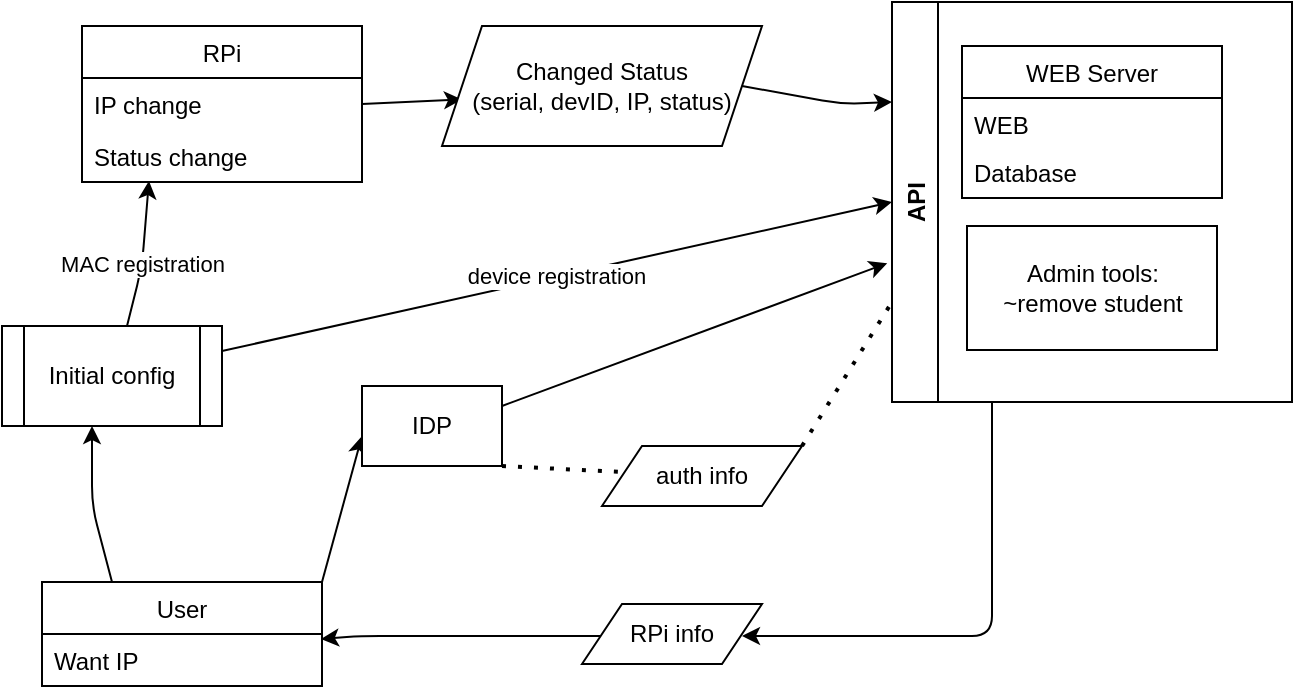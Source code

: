 <mxfile version="14.7.1" type="device"><diagram id="d38i7ee1peqGZB1X6DBf" name="Page-1"><mxGraphModel dx="1422" dy="795" grid="1" gridSize="10" guides="1" tooltips="1" connect="1" arrows="1" fold="1" page="1" pageScale="1" pageWidth="850" pageHeight="1100" math="0" shadow="0"><root><mxCell id="0"/><mxCell id="1" parent="0"/><mxCell id="41M3xUBf-qOlxRfmVNXJ-1" value="RPi" style="swimlane;fontStyle=0;childLayout=stackLayout;horizontal=1;startSize=26;horizontalStack=0;resizeParent=1;resizeParentMax=0;resizeLast=0;collapsible=1;marginBottom=0;" parent="1" vertex="1"><mxGeometry x="110" y="110" width="140" height="78" as="geometry"/></mxCell><mxCell id="41M3xUBf-qOlxRfmVNXJ-2" value="IP change" style="text;strokeColor=none;fillColor=none;align=left;verticalAlign=top;spacingLeft=4;spacingRight=4;overflow=hidden;rotatable=0;points=[[0,0.5],[1,0.5]];portConstraint=eastwest;" parent="41M3xUBf-qOlxRfmVNXJ-1" vertex="1"><mxGeometry y="26" width="140" height="26" as="geometry"/></mxCell><mxCell id="41M3xUBf-qOlxRfmVNXJ-3" value="Status change" style="text;strokeColor=none;fillColor=none;align=left;verticalAlign=top;spacingLeft=4;spacingRight=4;overflow=hidden;rotatable=0;points=[[0,0.5],[1,0.5]];portConstraint=eastwest;" parent="41M3xUBf-qOlxRfmVNXJ-1" vertex="1"><mxGeometry y="52" width="140" height="26" as="geometry"/></mxCell><mxCell id="41M3xUBf-qOlxRfmVNXJ-5" value="User" style="swimlane;fontStyle=0;childLayout=stackLayout;horizontal=1;startSize=26;horizontalStack=0;resizeParent=1;resizeParentMax=0;resizeLast=0;collapsible=1;marginBottom=0;" parent="1" vertex="1"><mxGeometry x="90" y="388" width="140" height="52" as="geometry"/></mxCell><mxCell id="41M3xUBf-qOlxRfmVNXJ-6" value="Want IP" style="text;strokeColor=none;fillColor=none;align=left;verticalAlign=top;spacingLeft=4;spacingRight=4;overflow=hidden;rotatable=0;points=[[0,0.5],[1,0.5]];portConstraint=eastwest;" parent="41M3xUBf-qOlxRfmVNXJ-5" vertex="1"><mxGeometry y="26" width="140" height="26" as="geometry"/></mxCell><mxCell id="57mTGBbrwKCQ7Jde2WUg-2" value="" style="endArrow=classic;html=1;entryX=1;entryY=0.5;entryDx=0;entryDy=0;exitX=0.25;exitY=1;exitDx=0;exitDy=0;" edge="1" parent="1" source="57mTGBbrwKCQ7Jde2WUg-15"><mxGeometry width="50" height="50" relative="1" as="geometry"><mxPoint x="400" y="430" as="sourcePoint"/><mxPoint x="440" y="415" as="targetPoint"/><Array as="points"><mxPoint x="565" y="415"/></Array></mxGeometry></mxCell><mxCell id="57mTGBbrwKCQ7Jde2WUg-3" value="" style="endArrow=classic;html=1;exitX=1;exitY=0.5;exitDx=0;exitDy=0;entryX=0;entryY=0.5;entryDx=0;entryDy=0;" edge="1" parent="1" source="41M3xUBf-qOlxRfmVNXJ-2"><mxGeometry width="50" height="50" relative="1" as="geometry"><mxPoint x="280" y="110" as="sourcePoint"/><mxPoint x="300" y="146.75" as="targetPoint"/></mxGeometry></mxCell><mxCell id="57mTGBbrwKCQ7Jde2WUg-4" value="" style="endArrow=classic;html=1;exitX=0;exitY=0.5;exitDx=0;exitDy=0;entryX=0.996;entryY=0.096;entryDx=0;entryDy=0;entryPerimeter=0;" edge="1" parent="1" target="41M3xUBf-qOlxRfmVNXJ-6"><mxGeometry width="50" height="50" relative="1" as="geometry"><mxPoint x="370" y="415" as="sourcePoint"/><mxPoint x="450" y="380" as="targetPoint"/><Array as="points"><mxPoint x="310" y="415"/><mxPoint x="249" y="415"/></Array></mxGeometry></mxCell><mxCell id="57mTGBbrwKCQ7Jde2WUg-5" value="" style="endArrow=classic;html=1;entryX=0;entryY=0.25;entryDx=0;entryDy=0;exitX=1;exitY=0.5;exitDx=0;exitDy=0;" edge="1" parent="1" source="57mTGBbrwKCQ7Jde2WUg-17" target="57mTGBbrwKCQ7Jde2WUg-15"><mxGeometry width="50" height="50" relative="1" as="geometry"><mxPoint x="440" y="146.75" as="sourcePoint"/><mxPoint x="450" y="380" as="targetPoint"/><Array as="points"><mxPoint x="490" y="149"/></Array></mxGeometry></mxCell><mxCell id="57mTGBbrwKCQ7Jde2WUg-6" value="" style="endArrow=classic;html=1;entryX=0;entryY=0.5;entryDx=0;entryDy=0;exitX=1;exitY=0;exitDx=0;exitDy=0;" edge="1" parent="1" source="41M3xUBf-qOlxRfmVNXJ-5"><mxGeometry width="50" height="50" relative="1" as="geometry"><mxPoint x="250" y="310" as="sourcePoint"/><mxPoint x="250" y="315" as="targetPoint"/><Array as="points"/></mxGeometry></mxCell><mxCell id="57mTGBbrwKCQ7Jde2WUg-9" value="" style="endArrow=classic;html=1;exitX=1;exitY=0.25;exitDx=0;exitDy=0;entryX=-0.012;entryY=0.653;entryDx=0;entryDy=0;entryPerimeter=0;" edge="1" parent="1" source="57mTGBbrwKCQ7Jde2WUg-19" target="57mTGBbrwKCQ7Jde2WUg-15"><mxGeometry width="50" height="50" relative="1" as="geometry"><mxPoint x="330" y="302.5" as="sourcePoint"/><mxPoint x="400" y="300" as="targetPoint"/></mxGeometry></mxCell><mxCell id="57mTGBbrwKCQ7Jde2WUg-11" value="" style="endArrow=classic;html=1;exitX=0.25;exitY=0;exitDx=0;exitDy=0;entryX=0.25;entryY=1;entryDx=0;entryDy=0;" edge="1" parent="1" source="41M3xUBf-qOlxRfmVNXJ-5"><mxGeometry width="50" height="50" relative="1" as="geometry"><mxPoint x="400" y="420" as="sourcePoint"/><mxPoint x="115" y="310" as="targetPoint"/><Array as="points"><mxPoint x="115" y="350"/></Array></mxGeometry></mxCell><mxCell id="57mTGBbrwKCQ7Jde2WUg-12" value="MAC registration" style="endArrow=classic;html=1;exitX=0.5;exitY=0;exitDx=0;exitDy=0;entryX=0.239;entryY=0.981;entryDx=0;entryDy=0;entryPerimeter=0;" edge="1" parent="1" target="41M3xUBf-qOlxRfmVNXJ-3"><mxGeometry width="50" height="50" relative="1" as="geometry"><mxPoint x="130" y="270" as="sourcePoint"/><mxPoint x="150" y="170" as="targetPoint"/><Array as="points"><mxPoint x="140" y="230"/></Array></mxGeometry></mxCell><mxCell id="57mTGBbrwKCQ7Jde2WUg-14" value="device registration" style="endArrow=classic;html=1;entryX=0;entryY=0.5;entryDx=0;entryDy=0;exitX=1;exitY=0.25;exitDx=0;exitDy=0;" edge="1" parent="1" source="57mTGBbrwKCQ7Jde2WUg-25" target="57mTGBbrwKCQ7Jde2WUg-15"><mxGeometry width="50" height="50" relative="1" as="geometry"><mxPoint x="380" y="233" as="sourcePoint"/><mxPoint x="530" y="210" as="targetPoint"/></mxGeometry></mxCell><mxCell id="57mTGBbrwKCQ7Jde2WUg-15" value="API" style="swimlane;horizontal=0;startSize=23;" vertex="1" parent="1"><mxGeometry x="515" y="98" width="200" height="200" as="geometry"/></mxCell><mxCell id="41M3xUBf-qOlxRfmVNXJ-10" value="WEB Server" style="swimlane;fontStyle=0;childLayout=stackLayout;horizontal=1;startSize=26;horizontalStack=0;resizeParent=1;resizeParentMax=0;resizeLast=0;collapsible=1;marginBottom=0;" parent="57mTGBbrwKCQ7Jde2WUg-15" vertex="1"><mxGeometry x="35" y="22" width="130" height="76" as="geometry"/></mxCell><mxCell id="41M3xUBf-qOlxRfmVNXJ-11" value="WEB" style="text;strokeColor=none;fillColor=none;align=left;verticalAlign=top;spacingLeft=4;spacingRight=4;overflow=hidden;rotatable=0;points=[[0,0.5],[1,0.5]];portConstraint=eastwest;" parent="41M3xUBf-qOlxRfmVNXJ-10" vertex="1"><mxGeometry y="26" width="130" height="24" as="geometry"/></mxCell><mxCell id="41M3xUBf-qOlxRfmVNXJ-12" value="Database" style="text;strokeColor=none;fillColor=none;align=left;verticalAlign=top;spacingLeft=4;spacingRight=4;overflow=hidden;rotatable=0;points=[[0,0.5],[1,0.5]];portConstraint=eastwest;" parent="41M3xUBf-qOlxRfmVNXJ-10" vertex="1"><mxGeometry y="50" width="130" height="26" as="geometry"/></mxCell><mxCell id="57mTGBbrwKCQ7Jde2WUg-16" value="Admin tools:&lt;br&gt;~remove student" style="rounded=0;whiteSpace=wrap;html=1;" vertex="1" parent="57mTGBbrwKCQ7Jde2WUg-15"><mxGeometry x="37.5" y="112" width="125" height="62" as="geometry"/></mxCell><mxCell id="57mTGBbrwKCQ7Jde2WUg-17" value="&lt;span&gt;Changed Status&lt;/span&gt;&lt;br&gt;&lt;span&gt;(serial, devID, IP, status)&lt;/span&gt;" style="shape=parallelogram;perimeter=parallelogramPerimeter;whiteSpace=wrap;html=1;fixedSize=1;" vertex="1" parent="1"><mxGeometry x="290" y="110" width="160" height="60" as="geometry"/></mxCell><mxCell id="57mTGBbrwKCQ7Jde2WUg-19" value="IDP" style="rounded=0;whiteSpace=wrap;html=1;" vertex="1" parent="1"><mxGeometry x="250" y="290" width="70" height="40" as="geometry"/></mxCell><mxCell id="57mTGBbrwKCQ7Jde2WUg-20" value="RPi info" style="shape=parallelogram;perimeter=parallelogramPerimeter;whiteSpace=wrap;html=1;fixedSize=1;" vertex="1" parent="1"><mxGeometry x="360" y="399" width="90" height="30" as="geometry"/></mxCell><mxCell id="57mTGBbrwKCQ7Jde2WUg-22" value="" style="endArrow=none;dashed=1;html=1;dashPattern=1 3;strokeWidth=2;exitX=1;exitY=1;exitDx=0;exitDy=0;" edge="1" parent="1" source="57mTGBbrwKCQ7Jde2WUg-19" target="57mTGBbrwKCQ7Jde2WUg-23"><mxGeometry width="50" height="50" relative="1" as="geometry"><mxPoint x="400" y="390" as="sourcePoint"/><mxPoint x="360" y="360" as="targetPoint"/></mxGeometry></mxCell><mxCell id="57mTGBbrwKCQ7Jde2WUg-23" value="auth info" style="shape=parallelogram;perimeter=parallelogramPerimeter;whiteSpace=wrap;html=1;fixedSize=1;" vertex="1" parent="1"><mxGeometry x="370" y="320" width="100" height="30" as="geometry"/></mxCell><mxCell id="57mTGBbrwKCQ7Jde2WUg-24" value="" style="endArrow=none;dashed=1;html=1;dashPattern=1 3;strokeWidth=2;exitX=1;exitY=0;exitDx=0;exitDy=0;entryX=0;entryY=0.75;entryDx=0;entryDy=0;" edge="1" parent="1" source="57mTGBbrwKCQ7Jde2WUg-23" target="57mTGBbrwKCQ7Jde2WUg-15"><mxGeometry width="50" height="50" relative="1" as="geometry"><mxPoint x="470" y="370" as="sourcePoint"/><mxPoint x="520" y="320" as="targetPoint"/><Array as="points"/></mxGeometry></mxCell><mxCell id="57mTGBbrwKCQ7Jde2WUg-25" value="Initial config" style="shape=process;whiteSpace=wrap;html=1;backgroundOutline=1;" vertex="1" parent="1"><mxGeometry x="70" y="260" width="110" height="50" as="geometry"/></mxCell></root></mxGraphModel></diagram></mxfile>